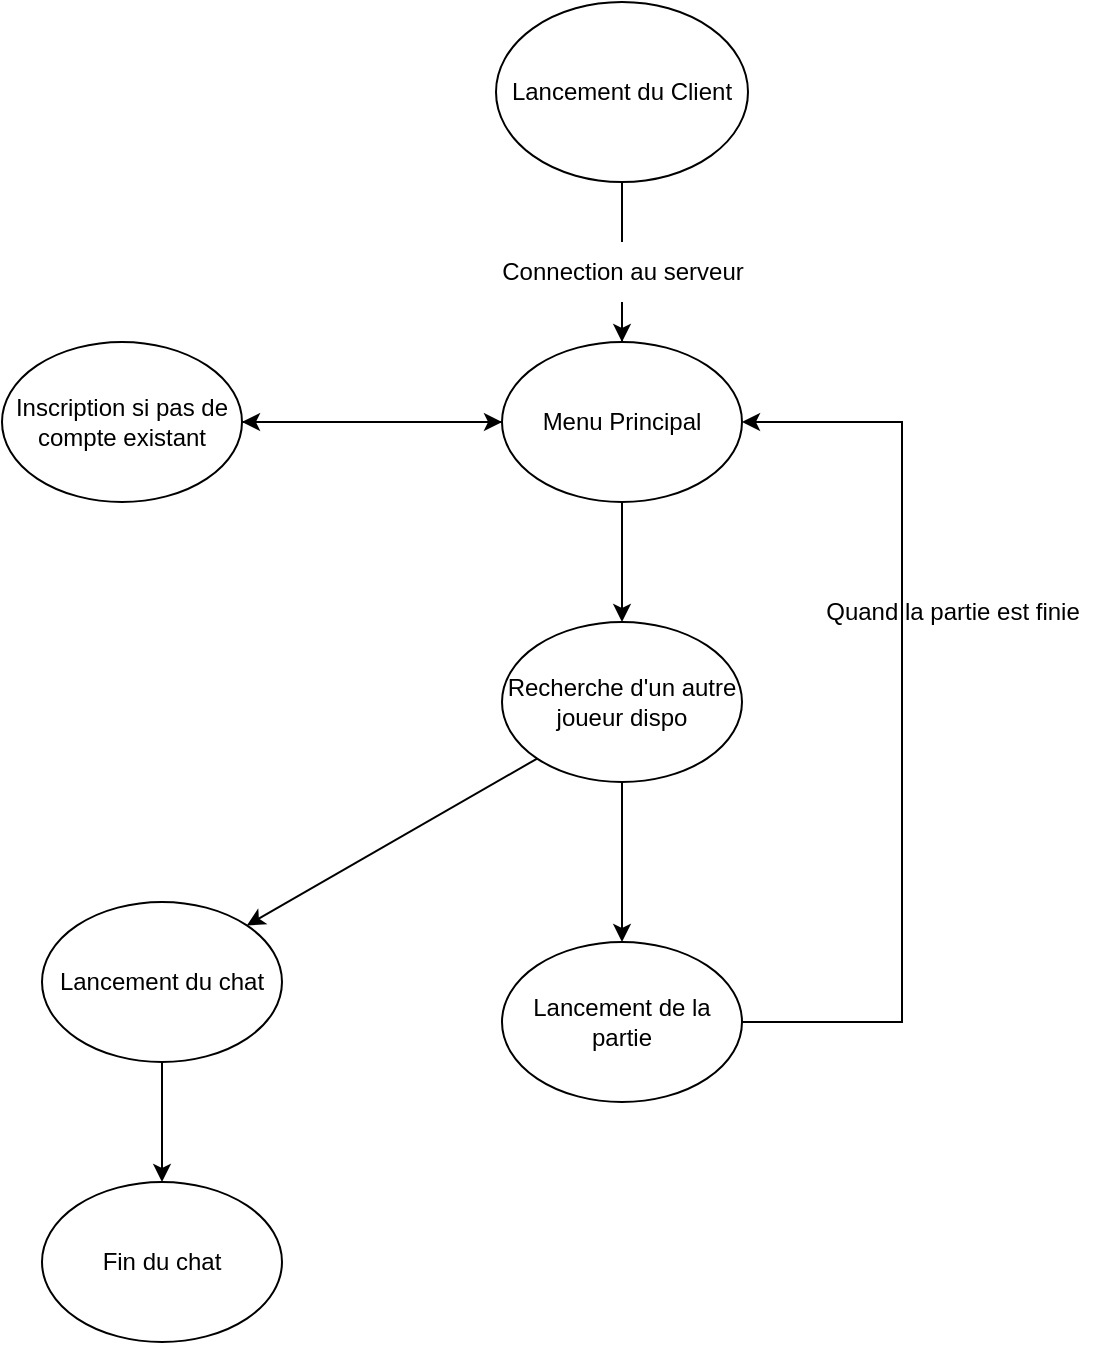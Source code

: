 <mxfile version="20.6.1" type="device"><diagram id="C7svy2VX6Z6tBj2rhYxn" name="Page-1"><mxGraphModel dx="1422" dy="857" grid="1" gridSize="10" guides="1" tooltips="1" connect="1" arrows="1" fold="1" page="1" pageScale="1" pageWidth="827" pageHeight="1169" math="0" shadow="0"><root><mxCell id="0"/><mxCell id="1" parent="0"/><mxCell id="lA7a-81M8z1t9cdqylic-3" style="edgeStyle=orthogonalEdgeStyle;rounded=0;orthogonalLoop=1;jettySize=auto;html=1;startArrow=none;" edge="1" parent="1" source="lA7a-81M8z1t9cdqylic-15" target="lA7a-81M8z1t9cdqylic-2"><mxGeometry relative="1" as="geometry"/></mxCell><mxCell id="lA7a-81M8z1t9cdqylic-1" value="Lancement du Client" style="ellipse;whiteSpace=wrap;html=1;" vertex="1" parent="1"><mxGeometry x="357" y="30" width="126" height="90" as="geometry"/></mxCell><mxCell id="lA7a-81M8z1t9cdqylic-6" style="edgeStyle=orthogonalEdgeStyle;rounded=0;orthogonalLoop=1;jettySize=auto;html=1;" edge="1" parent="1" source="lA7a-81M8z1t9cdqylic-2" target="lA7a-81M8z1t9cdqylic-5"><mxGeometry relative="1" as="geometry"/></mxCell><mxCell id="lA7a-81M8z1t9cdqylic-9" style="edgeStyle=orthogonalEdgeStyle;rounded=0;orthogonalLoop=1;jettySize=auto;html=1;" edge="1" parent="1" source="lA7a-81M8z1t9cdqylic-2" target="lA7a-81M8z1t9cdqylic-8"><mxGeometry relative="1" as="geometry"/></mxCell><mxCell id="lA7a-81M8z1t9cdqylic-2" value="Menu Principal" style="ellipse;whiteSpace=wrap;html=1;" vertex="1" parent="1"><mxGeometry x="360" y="200" width="120" height="80" as="geometry"/></mxCell><mxCell id="lA7a-81M8z1t9cdqylic-7" style="edgeStyle=orthogonalEdgeStyle;rounded=0;orthogonalLoop=1;jettySize=auto;html=1;" edge="1" parent="1" source="lA7a-81M8z1t9cdqylic-5" target="lA7a-81M8z1t9cdqylic-2"><mxGeometry relative="1" as="geometry"/></mxCell><mxCell id="lA7a-81M8z1t9cdqylic-5" value="Inscription si pas de compte existant" style="ellipse;whiteSpace=wrap;html=1;" vertex="1" parent="1"><mxGeometry x="110" y="200" width="120" height="80" as="geometry"/></mxCell><mxCell id="lA7a-81M8z1t9cdqylic-10" style="edgeStyle=orthogonalEdgeStyle;rounded=0;orthogonalLoop=1;jettySize=auto;html=1;" edge="1" parent="1" source="lA7a-81M8z1t9cdqylic-8"><mxGeometry relative="1" as="geometry"><mxPoint x="420" y="500" as="targetPoint"/></mxGeometry></mxCell><mxCell id="lA7a-81M8z1t9cdqylic-8" value="Recherche d'un autre joueur dispo" style="ellipse;whiteSpace=wrap;html=1;" vertex="1" parent="1"><mxGeometry x="360" y="340" width="120" height="80" as="geometry"/></mxCell><mxCell id="lA7a-81M8z1t9cdqylic-13" style="edgeStyle=orthogonalEdgeStyle;rounded=0;orthogonalLoop=1;jettySize=auto;html=1;" edge="1" parent="1" source="lA7a-81M8z1t9cdqylic-11" target="lA7a-81M8z1t9cdqylic-2"><mxGeometry relative="1" as="geometry"><mxPoint x="490" y="240" as="targetPoint"/><Array as="points"><mxPoint x="560" y="540"/><mxPoint x="560" y="240"/></Array></mxGeometry></mxCell><mxCell id="lA7a-81M8z1t9cdqylic-11" value="Lancement de la partie" style="ellipse;whiteSpace=wrap;html=1;" vertex="1" parent="1"><mxGeometry x="360" y="500" width="120" height="80" as="geometry"/></mxCell><mxCell id="lA7a-81M8z1t9cdqylic-14" value="Quand la partie est finie" style="text;html=1;align=center;verticalAlign=middle;resizable=0;points=[];autosize=1;strokeColor=none;fillColor=none;" vertex="1" parent="1"><mxGeometry x="510" y="320" width="150" height="30" as="geometry"/></mxCell><mxCell id="lA7a-81M8z1t9cdqylic-15" value="Connection au serveur" style="text;html=1;align=center;verticalAlign=middle;resizable=0;points=[];autosize=1;strokeColor=none;fillColor=none;" vertex="1" parent="1"><mxGeometry x="350" y="150" width="140" height="30" as="geometry"/></mxCell><mxCell id="lA7a-81M8z1t9cdqylic-16" value="" style="edgeStyle=orthogonalEdgeStyle;rounded=0;orthogonalLoop=1;jettySize=auto;html=1;endArrow=none;" edge="1" parent="1" source="lA7a-81M8z1t9cdqylic-1" target="lA7a-81M8z1t9cdqylic-15"><mxGeometry relative="1" as="geometry"><mxPoint x="420" y="120" as="sourcePoint"/><mxPoint x="420" y="200" as="targetPoint"/></mxGeometry></mxCell><mxCell id="lA7a-81M8z1t9cdqylic-17" value="" style="endArrow=classic;html=1;rounded=0;exitX=0;exitY=1;exitDx=0;exitDy=0;entryX=1;entryY=0;entryDx=0;entryDy=0;" edge="1" parent="1" source="lA7a-81M8z1t9cdqylic-8" target="lA7a-81M8z1t9cdqylic-18"><mxGeometry width="50" height="50" relative="1" as="geometry"><mxPoint x="550" y="340" as="sourcePoint"/><mxPoint x="200" y="360" as="targetPoint"/></mxGeometry></mxCell><mxCell id="lA7a-81M8z1t9cdqylic-18" value="Lancement du chat" style="ellipse;whiteSpace=wrap;html=1;" vertex="1" parent="1"><mxGeometry x="130" y="480" width="120" height="80" as="geometry"/></mxCell><mxCell id="lA7a-81M8z1t9cdqylic-19" value="" style="endArrow=classic;html=1;rounded=0;exitX=0.5;exitY=1;exitDx=0;exitDy=0;" edge="1" parent="1" source="lA7a-81M8z1t9cdqylic-18" target="lA7a-81M8z1t9cdqylic-20"><mxGeometry width="50" height="50" relative="1" as="geometry"><mxPoint x="550" y="440" as="sourcePoint"/><mxPoint x="190" y="620" as="targetPoint"/></mxGeometry></mxCell><mxCell id="lA7a-81M8z1t9cdqylic-20" value="Fin du chat" style="ellipse;whiteSpace=wrap;html=1;" vertex="1" parent="1"><mxGeometry x="130" y="620" width="120" height="80" as="geometry"/></mxCell></root></mxGraphModel></diagram></mxfile>